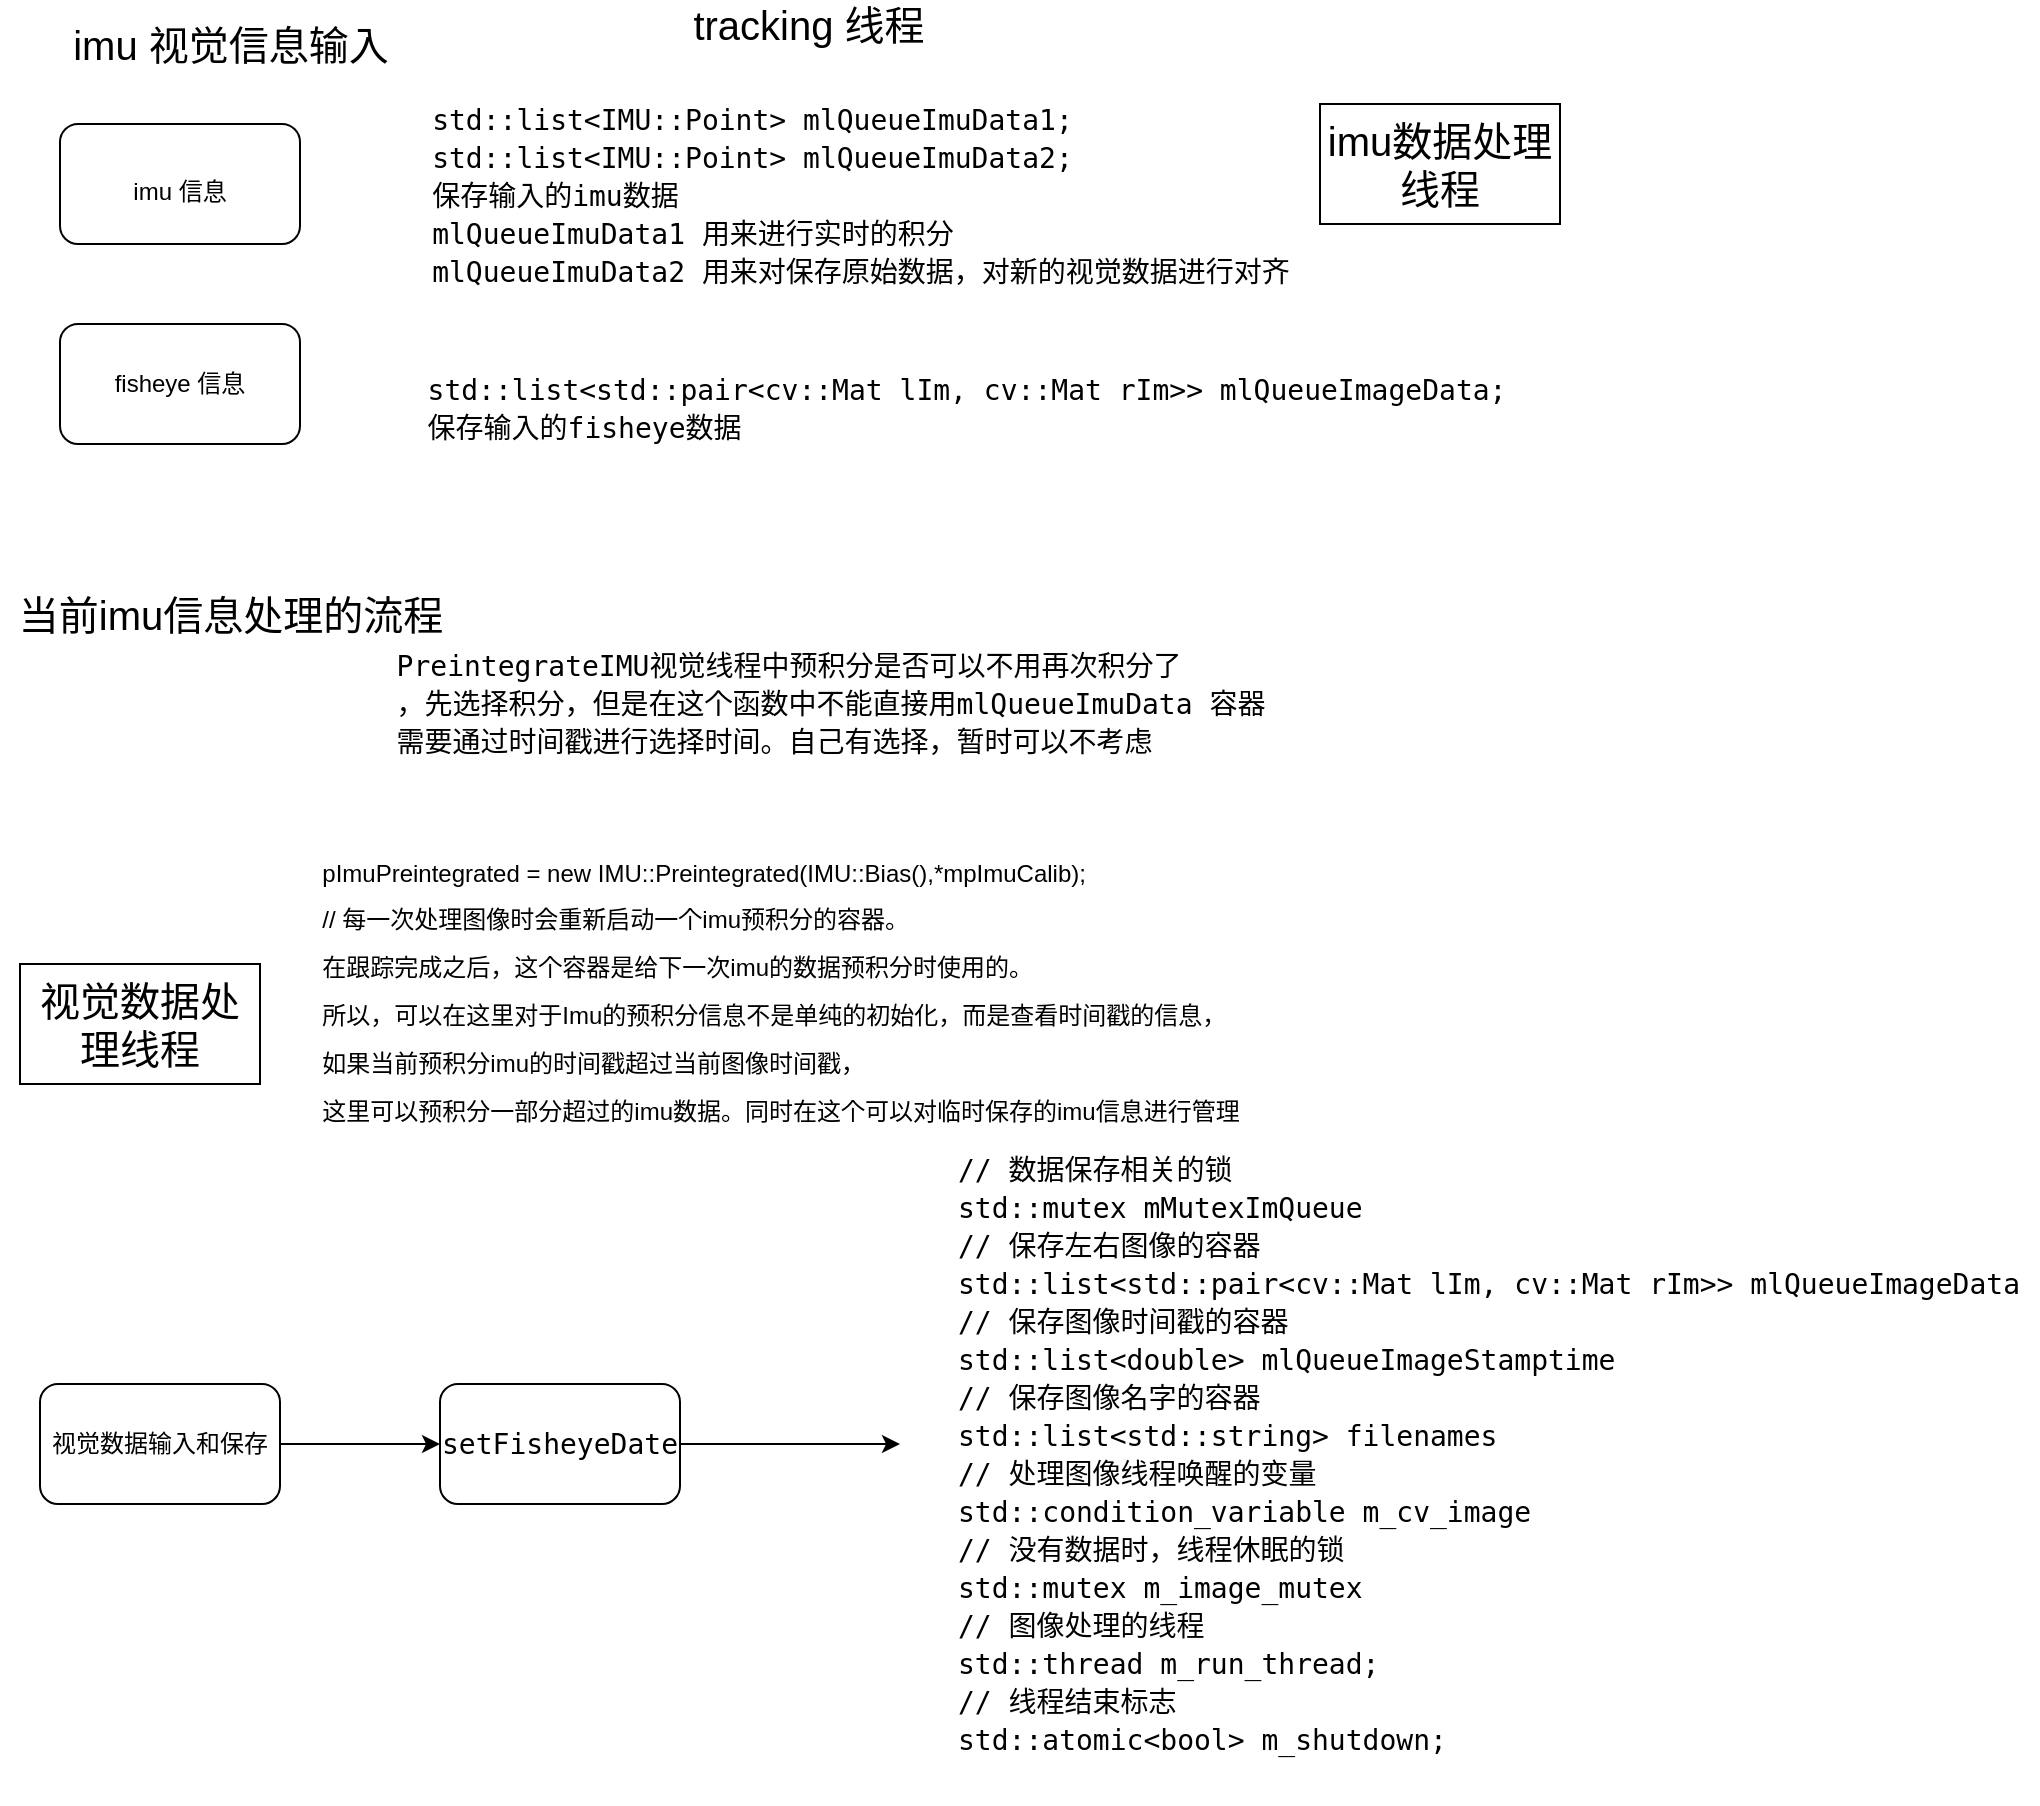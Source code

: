 <mxfile version="15.8.8" type="github">
  <diagram id="C5RBs43oDa-KdzZeNtuy" name="Page-1">
    <mxGraphModel dx="1350" dy="773" grid="1" gridSize="10" guides="1" tooltips="1" connect="1" arrows="1" fold="1" page="1" pageScale="1" pageWidth="827" pageHeight="1169" math="0" shadow="0">
      <root>
        <mxCell id="WIyWlLk6GJQsqaUBKTNV-0" />
        <mxCell id="WIyWlLk6GJQsqaUBKTNV-1" parent="WIyWlLk6GJQsqaUBKTNV-0" />
        <mxCell id="-dofhX7ysMKLdWdlOMmF-4" value="&lt;span style=&quot;font-size: 20px&quot;&gt;&lt;font style=&quot;vertical-align: inherit&quot;&gt;&lt;font style=&quot;vertical-align: inherit&quot;&gt;imu 视觉信息输入&lt;/font&gt;&lt;/font&gt;&lt;/span&gt;" style="text;html=1;align=center;verticalAlign=middle;resizable=0;points=[];autosize=1;strokeColor=none;fillColor=none;" parent="WIyWlLk6GJQsqaUBKTNV-1" vertex="1">
          <mxGeometry x="40" y="40" width="170" height="20" as="geometry" />
        </mxCell>
        <mxCell id="-dofhX7ysMKLdWdlOMmF-5" value="&lt;font style=&quot;vertical-align: inherit&quot;&gt;&lt;font style=&quot;vertical-align: inherit&quot;&gt;&lt;font style=&quot;vertical-align: inherit&quot;&gt;&lt;font style=&quot;vertical-align: inherit ; font-size: 12px&quot;&gt;imu 信息&lt;/font&gt;&lt;/font&gt;&lt;/font&gt;&lt;/font&gt;" style="rounded=1;whiteSpace=wrap;html=1;fontSize=20;" parent="WIyWlLk6GJQsqaUBKTNV-1" vertex="1">
          <mxGeometry x="40" y="90" width="120" height="60" as="geometry" />
        </mxCell>
        <mxCell id="GGLkbrjlZim7dI6dOB1Z-0" value="fisheye 信息" style="rounded=1;whiteSpace=wrap;html=1;" parent="WIyWlLk6GJQsqaUBKTNV-1" vertex="1">
          <mxGeometry x="40" y="190" width="120" height="60" as="geometry" />
        </mxCell>
        <mxCell id="GGLkbrjlZim7dI6dOB1Z-1" value="&lt;font style=&quot;font-size: 20px&quot;&gt;tracking 线程&lt;/font&gt;" style="text;html=1;align=center;verticalAlign=middle;resizable=0;points=[];autosize=1;strokeColor=none;fillColor=none;fontSize=12;" parent="WIyWlLk6GJQsqaUBKTNV-1" vertex="1">
          <mxGeometry x="349" y="30" width="130" height="20" as="geometry" />
        </mxCell>
        <mxCell id="GGLkbrjlZim7dI6dOB1Z-2" value="&lt;div style=&quot;text-align: justify ; font-family: &amp;#34;droid sans mono&amp;#34; , &amp;#34;monospace&amp;#34; , monospace , &amp;#34;droid sans fallback&amp;#34; ; font-size: 14px ; line-height: 19px&quot;&gt;std::list&amp;lt;IMU::Point&amp;gt; mlQueueImuData1;&lt;/div&gt;&lt;div style=&quot;text-align: justify ; font-family: &amp;#34;droid sans mono&amp;#34; , &amp;#34;monospace&amp;#34; , monospace , &amp;#34;droid sans fallback&amp;#34; ; font-size: 14px ; line-height: 19px&quot;&gt;std::list&amp;lt;IMU::Point&amp;gt; mlQueueImuData2;&lt;br&gt;&lt;/div&gt;&lt;div style=&quot;text-align: justify ; font-family: &amp;#34;droid sans mono&amp;#34; , &amp;#34;monospace&amp;#34; , monospace , &amp;#34;droid sans fallback&amp;#34; ; font-size: 14px ; line-height: 19px&quot;&gt;保存输入的imu数据&lt;/div&gt;&lt;div style=&quot;text-align: justify ; font-family: &amp;#34;droid sans mono&amp;#34; , &amp;#34;monospace&amp;#34; , monospace , &amp;#34;droid sans fallback&amp;#34; ; font-size: 14px ; line-height: 19px&quot;&gt;mlQueueImuData1 用来进行实时的积分&lt;br&gt;&lt;/div&gt;&lt;div style=&quot;text-align: justify ; font-family: &amp;#34;droid sans mono&amp;#34; , &amp;#34;monospace&amp;#34; , monospace , &amp;#34;droid sans fallback&amp;#34; ; font-size: 14px ; line-height: 19px&quot;&gt;mlQueueImuData2 用来对保存原始数据，对新的视觉数据进行对齐&lt;br&gt;&lt;/div&gt;&lt;div style=&quot;text-align: justify ; font-family: &amp;#34;droid sans mono&amp;#34; , &amp;#34;monospace&amp;#34; , monospace , &amp;#34;droid sans fallback&amp;#34; ; font-size: 14px ; line-height: 19px&quot;&gt;&lt;br&gt;&lt;/div&gt;&lt;div style=&quot;text-align: justify ; font-family: &amp;#34;droid sans mono&amp;#34; , &amp;#34;monospace&amp;#34; , monospace , &amp;#34;droid sans fallback&amp;#34; ; font-size: 14px ; line-height: 19px&quot;&gt;&lt;br&gt;&lt;/div&gt;&lt;div style=&quot;text-align: justify ; font-family: &amp;#34;droid sans mono&amp;#34; , &amp;#34;monospace&amp;#34; , monospace , &amp;#34;droid sans fallback&amp;#34; ; font-size: 14px ; line-height: 19px&quot;&gt;&lt;br&gt;&lt;/div&gt;" style="text;html=1;align=center;verticalAlign=middle;resizable=0;points=[];autosize=1;strokeColor=none;fillColor=none;fontSize=20;" parent="WIyWlLk6GJQsqaUBKTNV-1" vertex="1">
          <mxGeometry x="220" y="74" width="440" height="160" as="geometry" />
        </mxCell>
        <mxCell id="GGLkbrjlZim7dI6dOB1Z-3" value="&lt;div style=&quot;text-align: justify ; font-family: &amp;#34;droid sans mono&amp;#34; , &amp;#34;monospace&amp;#34; , monospace , &amp;#34;droid sans fallback&amp;#34; ; font-size: 14px ; line-height: 19px&quot;&gt;std::list&amp;lt;std::pair&amp;lt;&lt;span style=&quot;font-family: &amp;#34;droid sans mono&amp;#34; , &amp;#34;monospace&amp;#34; , monospace , &amp;#34;droid sans fallback&amp;#34;&quot;&gt;cv&lt;/span&gt;&lt;span style=&quot;font-family: &amp;#34;droid sans mono&amp;#34; , &amp;#34;monospace&amp;#34; , monospace , &amp;#34;droid sans fallback&amp;#34;&quot;&gt;::Mat lIm,&amp;nbsp;&lt;/span&gt;&lt;span style=&quot;font-family: &amp;#34;droid sans mono&amp;#34; , &amp;#34;monospace&amp;#34; , monospace , &amp;#34;droid sans fallback&amp;#34; ; text-align: center&quot;&gt;cv&lt;/span&gt;&lt;span style=&quot;font-family: &amp;#34;droid sans mono&amp;#34; , &amp;#34;monospace&amp;#34; , monospace , &amp;#34;droid sans fallback&amp;#34; ; text-align: center&quot;&gt;::Mat rIm&amp;gt;&lt;/span&gt;&amp;gt; mlQueueImageData;&lt;/div&gt;&lt;div style=&quot;text-align: justify ; font-family: &amp;#34;droid sans mono&amp;#34; , &amp;#34;monospace&amp;#34; , monospace , &amp;#34;droid sans fallback&amp;#34; ; font-size: 14px ; line-height: 19px&quot;&gt;保存输入的fisheye数据&lt;/div&gt;" style="text;html=1;align=center;verticalAlign=middle;resizable=0;points=[];autosize=1;strokeColor=none;fillColor=none;fontSize=20;fontColor=#000000;" parent="WIyWlLk6GJQsqaUBKTNV-1" vertex="1">
          <mxGeometry x="218" y="212" width="550" height="40" as="geometry" />
        </mxCell>
        <mxCell id="GGLkbrjlZim7dI6dOB1Z-4" value="当前imu信息处理的流程" style="text;html=1;align=center;verticalAlign=middle;resizable=0;points=[];autosize=1;strokeColor=none;fillColor=none;fontSize=20;fontColor=#000000;" parent="WIyWlLk6GJQsqaUBKTNV-1" vertex="1">
          <mxGeometry x="10" y="320" width="230" height="30" as="geometry" />
        </mxCell>
        <mxCell id="GGLkbrjlZim7dI6dOB1Z-6" value="&lt;div style=&quot;text-align: justify ; font-family: &amp;#34;droid sans mono&amp;#34; , &amp;#34;monospace&amp;#34; , monospace , &amp;#34;droid sans fallback&amp;#34; ; font-size: 14px ; line-height: 19px&quot;&gt;PreintegrateIMU视觉线程中预积分是否可以不用再次积分了&lt;/div&gt;&lt;div style=&quot;text-align: justify ; font-family: &amp;#34;droid sans mono&amp;#34; , &amp;#34;monospace&amp;#34; , monospace , &amp;#34;droid sans fallback&amp;#34; ; font-size: 14px ; line-height: 19px&quot;&gt;，先选择积分，但是在这个函数中不能直接用&lt;span style=&quot;font-family: &amp;#34;droid sans mono&amp;#34; , &amp;#34;monospace&amp;#34; , monospace , &amp;#34;droid sans fallback&amp;#34; ; text-align: center&quot;&gt;mlQueueImuData 容器&lt;/span&gt;&lt;/div&gt;&lt;div style=&quot;text-align: justify ; font-family: &amp;#34;droid sans mono&amp;#34; , &amp;#34;monospace&amp;#34; , monospace , &amp;#34;droid sans fallback&amp;#34; ; font-size: 14px ; line-height: 19px&quot;&gt;&lt;span style=&quot;font-family: &amp;#34;droid sans mono&amp;#34; , &amp;#34;monospace&amp;#34; , monospace , &amp;#34;droid sans fallback&amp;#34; ; text-align: center&quot;&gt;需要通过时间戳进行选择时间。自己有选择，暂时可以不考虑&lt;/span&gt;&lt;/div&gt;" style="text;html=1;align=center;verticalAlign=middle;resizable=0;points=[];autosize=1;strokeColor=none;fillColor=none;fontSize=20;fontColor=#000000;" parent="WIyWlLk6GJQsqaUBKTNV-1" vertex="1">
          <mxGeometry x="200" y="350" width="450" height="60" as="geometry" />
        </mxCell>
        <mxCell id="GGLkbrjlZim7dI6dOB1Z-7" value="imu数据处理线程" style="whiteSpace=wrap;html=1;labelBackgroundColor=none;fontSize=20;fontColor=#000000;" parent="WIyWlLk6GJQsqaUBKTNV-1" vertex="1">
          <mxGeometry x="670" y="80" width="120" height="60" as="geometry" />
        </mxCell>
        <mxCell id="GGLkbrjlZim7dI6dOB1Z-9" value="视觉数据处理线程" style="whiteSpace=wrap;html=1;labelBackgroundColor=none;fontSize=20;fontColor=#000000;" parent="WIyWlLk6GJQsqaUBKTNV-1" vertex="1">
          <mxGeometry x="20" y="510" width="120" height="60" as="geometry" />
        </mxCell>
        <mxCell id="GGLkbrjlZim7dI6dOB1Z-10" value="&lt;div style=&quot;text-align: justify ; font-size: 12px&quot;&gt;&lt;span&gt;&lt;font style=&quot;font-size: 12px&quot;&gt;pImuPreintegrated = new IMU::Preintegrated(IMU::Bias(),*mpImuCalib);&lt;/font&gt;&lt;/span&gt;&lt;/div&gt;&lt;div style=&quot;text-align: justify&quot;&gt;&lt;span style=&quot;font-size: 12px&quot;&gt;// 每一次处理图像时会重新启动一个imu预积分的容器。&lt;/span&gt;&lt;/div&gt;&lt;div style=&quot;text-align: justify&quot;&gt;&lt;span style=&quot;font-size: 12px&quot;&gt;在跟踪完成之后，这个容器是给下一次imu的数据预积分时使用的。&lt;/span&gt;&lt;/div&gt;&lt;div style=&quot;text-align: justify&quot;&gt;&lt;span style=&quot;font-size: 12px&quot;&gt;所以，可以在这里对于Imu的预积分信息不是单纯的初始化，而是查看时间戳的信息，&lt;/span&gt;&lt;/div&gt;&lt;div style=&quot;text-align: justify&quot;&gt;&lt;span style=&quot;font-size: 12px&quot;&gt;如果当前预积分imu的时间戳超过当前图像时间戳，&lt;/span&gt;&lt;/div&gt;&lt;div style=&quot;text-align: justify&quot;&gt;&lt;span style=&quot;font-size: 12px&quot;&gt;这里可以预积分一部分超过的imu数据。同时在这个可以对临时保存的imu信息进行管理&lt;/span&gt;&lt;br&gt;&lt;/div&gt;" style="text;html=1;align=center;verticalAlign=middle;resizable=0;points=[];autosize=1;strokeColor=none;fillColor=none;fontSize=20;fontColor=#000000;" parent="WIyWlLk6GJQsqaUBKTNV-1" vertex="1">
          <mxGeometry x="165" y="445" width="470" height="160" as="geometry" />
        </mxCell>
        <mxCell id="JiqzlVzhAhWz6GvbeJA0-2" value="" style="edgeStyle=orthogonalEdgeStyle;rounded=0;orthogonalLoop=1;jettySize=auto;html=1;" edge="1" parent="WIyWlLk6GJQsqaUBKTNV-1" source="JiqzlVzhAhWz6GvbeJA0-0" target="JiqzlVzhAhWz6GvbeJA0-1">
          <mxGeometry relative="1" as="geometry" />
        </mxCell>
        <mxCell id="JiqzlVzhAhWz6GvbeJA0-0" value="视觉数据输入和保存" style="rounded=1;whiteSpace=wrap;html=1;" vertex="1" parent="WIyWlLk6GJQsqaUBKTNV-1">
          <mxGeometry x="30" y="720" width="120" height="60" as="geometry" />
        </mxCell>
        <mxCell id="JiqzlVzhAhWz6GvbeJA0-4" value="" style="edgeStyle=orthogonalEdgeStyle;rounded=0;orthogonalLoop=1;jettySize=auto;html=1;fontColor=#000000;" edge="1" parent="WIyWlLk6GJQsqaUBKTNV-1" source="JiqzlVzhAhWz6GvbeJA0-1">
          <mxGeometry relative="1" as="geometry">
            <mxPoint x="460" y="750" as="targetPoint" />
          </mxGeometry>
        </mxCell>
        <mxCell id="JiqzlVzhAhWz6GvbeJA0-1" value="&lt;div style=&quot;font-family: &amp;#34;droid sans mono&amp;#34; , &amp;#34;monospace&amp;#34; , monospace , &amp;#34;droid sans fallback&amp;#34; ; font-size: 14px ; line-height: 19px&quot;&gt;setFisheyeDate&lt;/div&gt;" style="whiteSpace=wrap;html=1;rounded=1;" vertex="1" parent="WIyWlLk6GJQsqaUBKTNV-1">
          <mxGeometry x="230" y="720" width="120" height="60" as="geometry" />
        </mxCell>
        <mxCell id="JiqzlVzhAhWz6GvbeJA0-5" value="&lt;div style=&quot;font-size: 14px ; line-height: 19px ; font-family: &amp;#34;droid sans mono&amp;#34; , &amp;#34;monospace&amp;#34; , monospace , &amp;#34;droid sans fallback&amp;#34;&quot;&gt;&lt;div style=&quot;text-align: justify&quot;&gt;// 数据保存相关的锁&lt;/div&gt;&lt;div style=&quot;text-align: justify&quot;&gt;std::mutex mMutexImQueue&lt;br&gt;&lt;/div&gt;&lt;div style=&quot;text-align: justify&quot;&gt;// 保存左右图像的容器&lt;/div&gt;&lt;div style=&quot;text-align: justify&quot;&gt;std::list&amp;lt;std::pair&amp;lt;cv::Mat lIm, cv::Mat rIm&amp;gt;&amp;gt; mlQueueImageData&lt;/div&gt;&lt;div style=&quot;text-align: justify&quot;&gt;// 保存图像时间戳的容器&lt;/div&gt;&lt;div style=&quot;text-align: justify&quot;&gt;std::list&amp;lt;double&amp;gt; mlQueueImageStamptime&lt;/div&gt;&lt;div style=&quot;text-align: justify&quot;&gt;// 保存图像名字的容器&lt;/div&gt;&lt;div style=&quot;text-align: justify&quot;&gt;std::list&amp;lt;std::string&amp;gt; filenames&lt;/div&gt;&lt;div style=&quot;text-align: justify&quot;&gt;// 处理图像线程唤醒的变量&lt;/div&gt;&lt;div style=&quot;text-align: justify&quot;&gt;std::condition_variable m_cv_image&lt;/div&gt;&lt;div style=&quot;text-align: justify&quot;&gt;// 没有数据时，线程休眠的锁&lt;/div&gt;&lt;div style=&quot;text-align: justify&quot;&gt;std::mutex&amp;nbsp;&lt;span style=&quot;font-family: &amp;#34;droid sans mono&amp;#34; , &amp;#34;monospace&amp;#34; , monospace , &amp;#34;droid sans fallback&amp;#34; ; text-align: center&quot;&gt;m_image_mutex&lt;/span&gt;&lt;/div&gt;&lt;div style=&quot;text-align: justify&quot;&gt;&lt;span style=&quot;font-family: &amp;#34;droid sans mono&amp;#34; , &amp;#34;monospace&amp;#34; , monospace , &amp;#34;droid sans fallback&amp;#34; ; text-align: center&quot;&gt;// 图像处理的线程&lt;/span&gt;&lt;/div&gt;&lt;div style=&quot;text-align: justify&quot;&gt;&lt;div style=&quot;font-family: &amp;#34;droid sans mono&amp;#34; , &amp;#34;monospace&amp;#34; , monospace , &amp;#34;droid sans fallback&amp;#34; ; line-height: 19px&quot;&gt;std::thread m_run_thread;&lt;/div&gt;&lt;div style=&quot;font-family: &amp;#34;droid sans mono&amp;#34; , &amp;#34;monospace&amp;#34; , monospace , &amp;#34;droid sans fallback&amp;#34; ; line-height: 19px&quot;&gt;// 线程结束标志&lt;/div&gt;&lt;div style=&quot;font-family: &amp;#34;droid sans mono&amp;#34; , &amp;#34;monospace&amp;#34; , monospace , &amp;#34;droid sans fallback&amp;#34; ; line-height: 19px&quot;&gt;&lt;div style=&quot;font-family: &amp;#34;droid sans mono&amp;#34; , &amp;#34;monospace&amp;#34; , monospace , &amp;#34;droid sans fallback&amp;#34; ; line-height: 19px&quot;&gt;std::atomic&amp;lt;bool&amp;gt; m_shutdown;&lt;/div&gt;&lt;/div&gt;&lt;div style=&quot;font-family: &amp;#34;droid sans mono&amp;#34; , &amp;#34;monospace&amp;#34; , monospace , &amp;#34;droid sans fallback&amp;#34; ; line-height: 19px&quot;&gt;&lt;br&gt;&lt;/div&gt;&lt;/div&gt;&lt;/div&gt;" style="text;html=1;align=center;verticalAlign=middle;resizable=0;points=[];autosize=1;strokeColor=none;fillColor=none;fontColor=#000000;" vertex="1" parent="WIyWlLk6GJQsqaUBKTNV-1">
          <mxGeometry x="479" y="600" width="550" height="330" as="geometry" />
        </mxCell>
      </root>
    </mxGraphModel>
  </diagram>
</mxfile>
